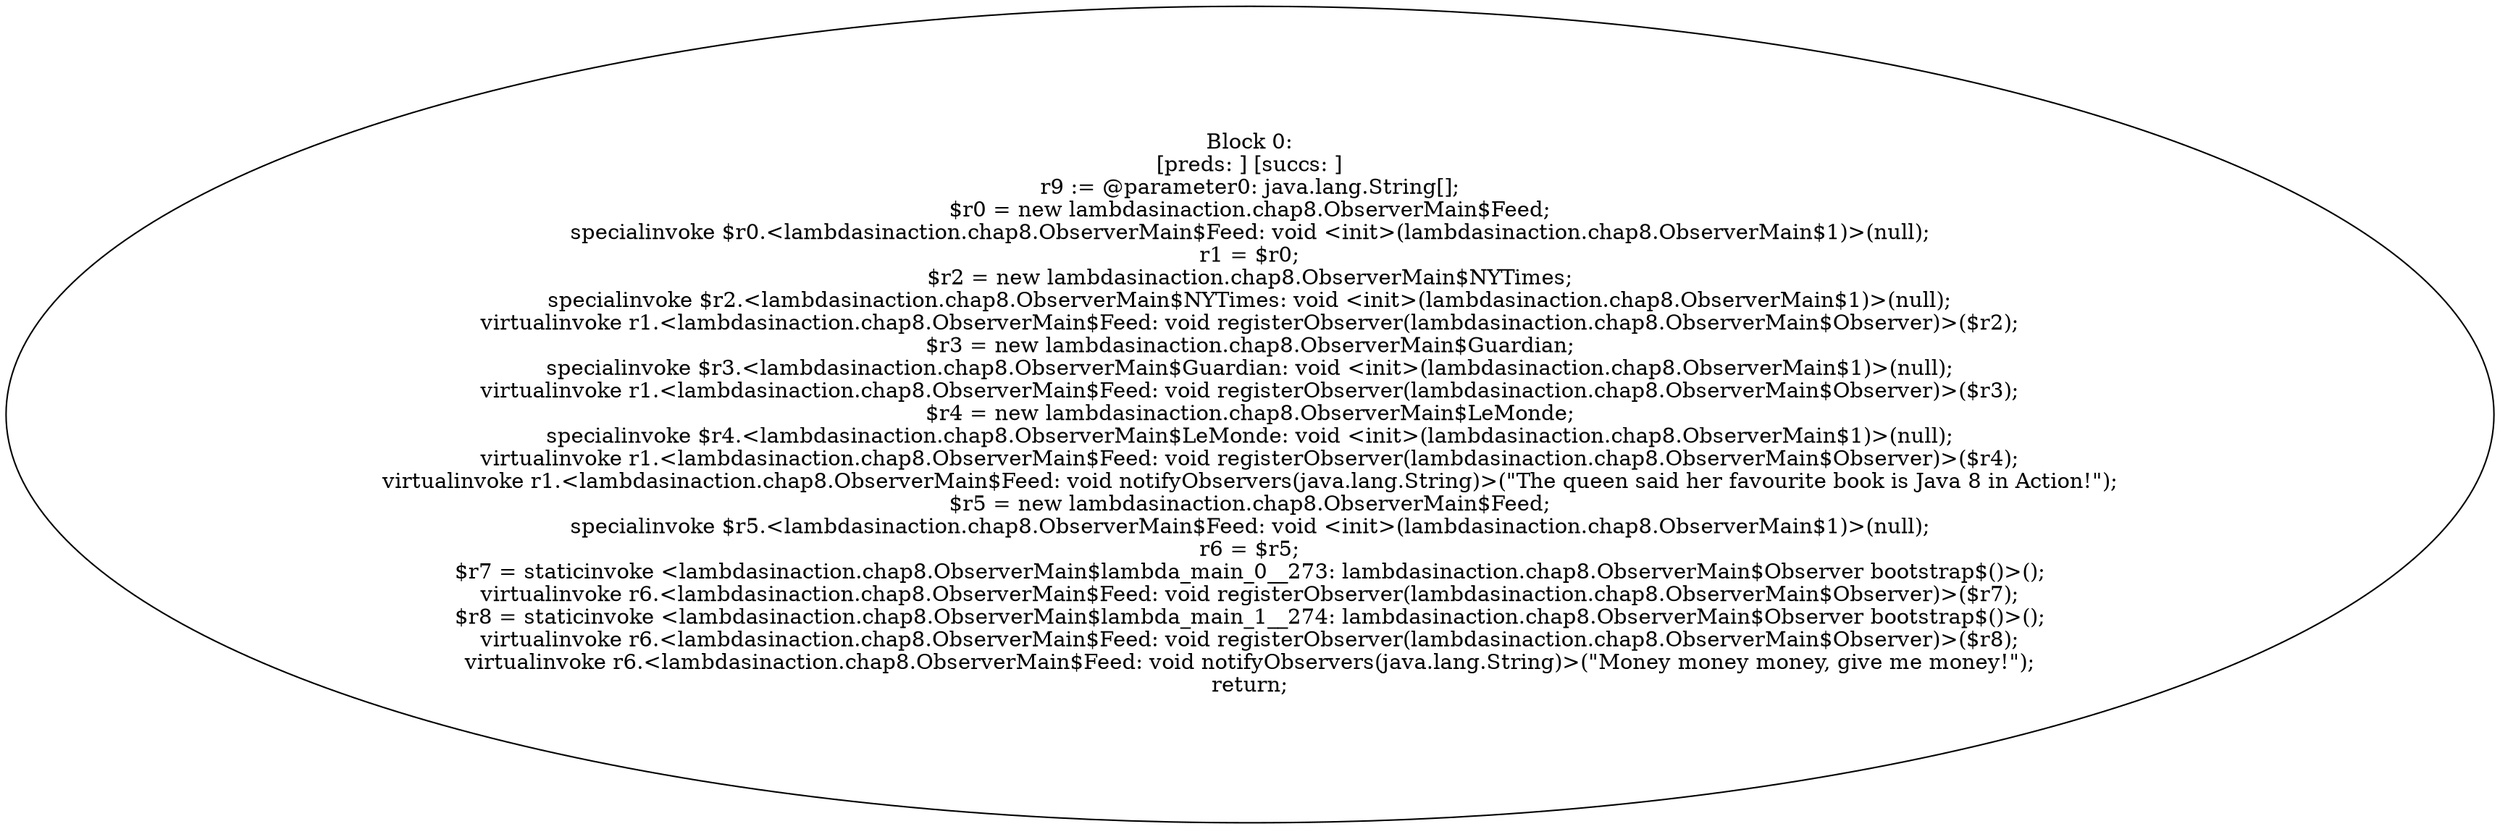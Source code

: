 digraph "unitGraph" {
    "Block 0:
[preds: ] [succs: ]
r9 := @parameter0: java.lang.String[];
$r0 = new lambdasinaction.chap8.ObserverMain$Feed;
specialinvoke $r0.<lambdasinaction.chap8.ObserverMain$Feed: void <init>(lambdasinaction.chap8.ObserverMain$1)>(null);
r1 = $r0;
$r2 = new lambdasinaction.chap8.ObserverMain$NYTimes;
specialinvoke $r2.<lambdasinaction.chap8.ObserverMain$NYTimes: void <init>(lambdasinaction.chap8.ObserverMain$1)>(null);
virtualinvoke r1.<lambdasinaction.chap8.ObserverMain$Feed: void registerObserver(lambdasinaction.chap8.ObserverMain$Observer)>($r2);
$r3 = new lambdasinaction.chap8.ObserverMain$Guardian;
specialinvoke $r3.<lambdasinaction.chap8.ObserverMain$Guardian: void <init>(lambdasinaction.chap8.ObserverMain$1)>(null);
virtualinvoke r1.<lambdasinaction.chap8.ObserverMain$Feed: void registerObserver(lambdasinaction.chap8.ObserverMain$Observer)>($r3);
$r4 = new lambdasinaction.chap8.ObserverMain$LeMonde;
specialinvoke $r4.<lambdasinaction.chap8.ObserverMain$LeMonde: void <init>(lambdasinaction.chap8.ObserverMain$1)>(null);
virtualinvoke r1.<lambdasinaction.chap8.ObserverMain$Feed: void registerObserver(lambdasinaction.chap8.ObserverMain$Observer)>($r4);
virtualinvoke r1.<lambdasinaction.chap8.ObserverMain$Feed: void notifyObservers(java.lang.String)>(\"The queen said her favourite book is Java 8 in Action!\");
$r5 = new lambdasinaction.chap8.ObserverMain$Feed;
specialinvoke $r5.<lambdasinaction.chap8.ObserverMain$Feed: void <init>(lambdasinaction.chap8.ObserverMain$1)>(null);
r6 = $r5;
$r7 = staticinvoke <lambdasinaction.chap8.ObserverMain$lambda_main_0__273: lambdasinaction.chap8.ObserverMain$Observer bootstrap$()>();
virtualinvoke r6.<lambdasinaction.chap8.ObserverMain$Feed: void registerObserver(lambdasinaction.chap8.ObserverMain$Observer)>($r7);
$r8 = staticinvoke <lambdasinaction.chap8.ObserverMain$lambda_main_1__274: lambdasinaction.chap8.ObserverMain$Observer bootstrap$()>();
virtualinvoke r6.<lambdasinaction.chap8.ObserverMain$Feed: void registerObserver(lambdasinaction.chap8.ObserverMain$Observer)>($r8);
virtualinvoke r6.<lambdasinaction.chap8.ObserverMain$Feed: void notifyObservers(java.lang.String)>(\"Money money money, give me money!\");
return;
"
}
